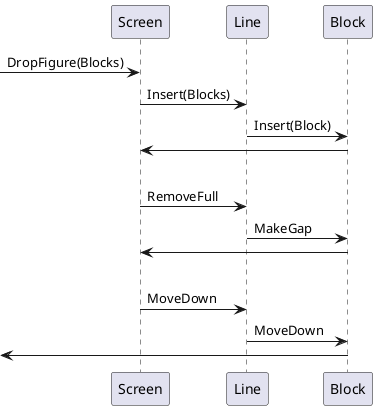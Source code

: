 @startuml
  [-> Screen : DropFigure(Blocks)
  Screen -> Line : Insert(Blocks)
  Line -> Block : Insert(Block)
  Block -> Screen
  |||
  Screen -> Line : RemoveFull
  Line -> Block : MakeGap
  Block -> Screen
  |||
  Screen -> Line : MoveDown
  Line -> Block : MoveDown
  [<- Block
@enduml